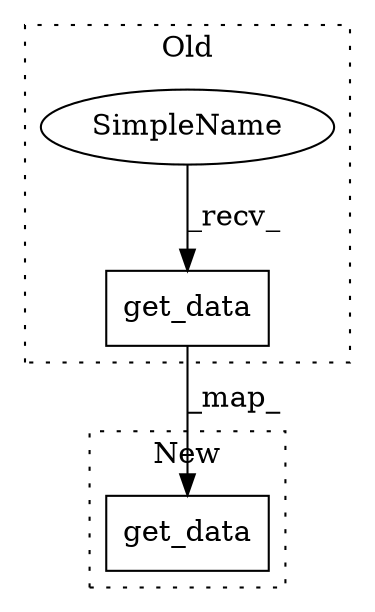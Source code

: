 digraph G {
subgraph cluster0 {
1 [label="get_data" a="32" s="1469" l="10" shape="box"];
3 [label="SimpleName" a="42" s="" l="" shape="ellipse"];
label = "Old";
style="dotted";
}
subgraph cluster1 {
2 [label="get_data" a="32" s="1420" l="10" shape="box"];
label = "New";
style="dotted";
}
1 -> 2 [label="_map_"];
3 -> 1 [label="_recv_"];
}